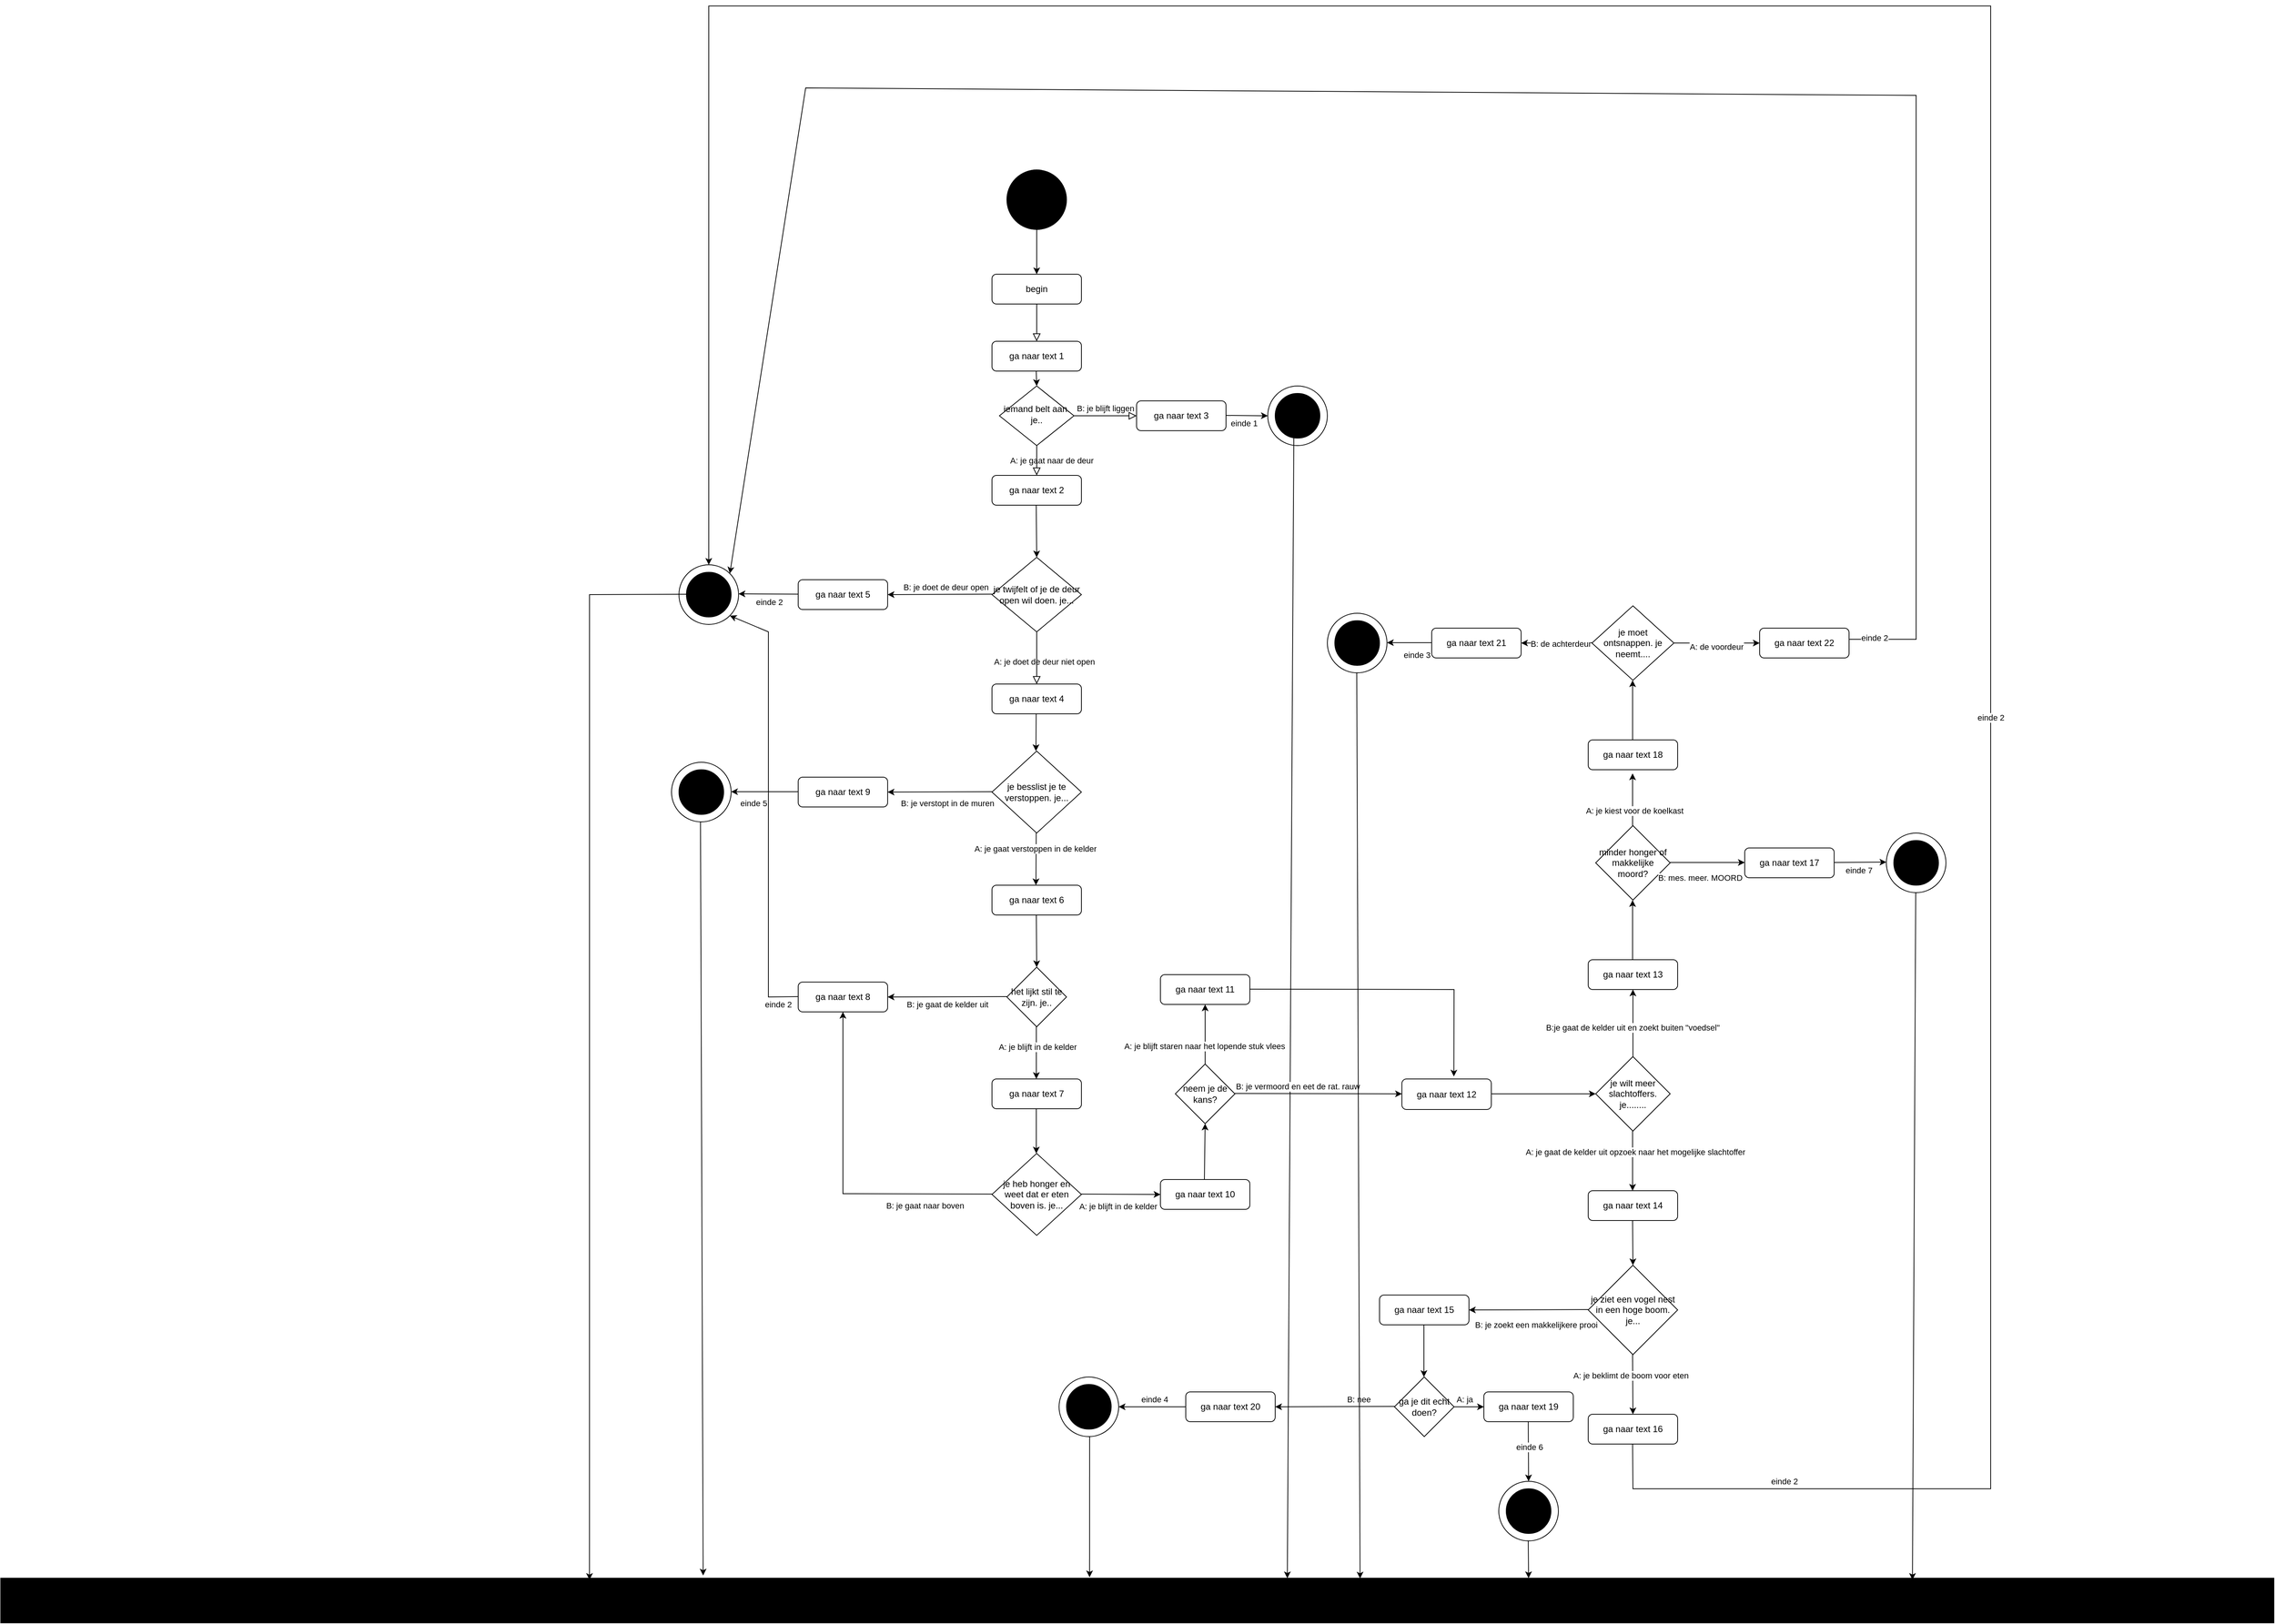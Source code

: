 <mxfile version="22.0.4" type="device">
  <diagram id="C5RBs43oDa-KdzZeNtuy" name="Page-1">
    <mxGraphModel dx="6681" dy="3433" grid="1" gridSize="10" guides="1" tooltips="1" connect="1" arrows="1" fold="1" page="1" pageScale="1" pageWidth="827" pageHeight="1169" math="0" shadow="0">
      <root>
        <mxCell id="WIyWlLk6GJQsqaUBKTNV-0" />
        <mxCell id="WIyWlLk6GJQsqaUBKTNV-1" parent="WIyWlLk6GJQsqaUBKTNV-0" />
        <mxCell id="WIyWlLk6GJQsqaUBKTNV-2" value="" style="rounded=0;html=1;jettySize=auto;orthogonalLoop=1;fontSize=11;endArrow=block;endFill=0;endSize=8;strokeWidth=1;shadow=0;labelBackgroundColor=none;edgeStyle=orthogonalEdgeStyle;" parent="WIyWlLk6GJQsqaUBKTNV-1" source="WIyWlLk6GJQsqaUBKTNV-3" edge="1">
          <mxGeometry relative="1" as="geometry">
            <mxPoint x="-640" y="130" as="targetPoint" />
          </mxGeometry>
        </mxCell>
        <mxCell id="WIyWlLk6GJQsqaUBKTNV-3" value="begin" style="rounded=1;whiteSpace=wrap;html=1;fontSize=12;glass=0;strokeWidth=1;shadow=0;" parent="WIyWlLk6GJQsqaUBKTNV-1" vertex="1">
          <mxGeometry x="-700" y="40" width="120" height="40" as="geometry" />
        </mxCell>
        <mxCell id="WIyWlLk6GJQsqaUBKTNV-4" value="A: je gaat naar de deur" style="rounded=0;html=1;jettySize=auto;orthogonalLoop=1;fontSize=11;endArrow=block;endFill=0;endSize=8;strokeWidth=1;shadow=0;labelBackgroundColor=none;edgeStyle=orthogonalEdgeStyle;" parent="WIyWlLk6GJQsqaUBKTNV-1" source="WIyWlLk6GJQsqaUBKTNV-6" edge="1">
          <mxGeometry y="20" relative="1" as="geometry">
            <mxPoint as="offset" />
            <mxPoint x="-640" y="310" as="targetPoint" />
          </mxGeometry>
        </mxCell>
        <mxCell id="WIyWlLk6GJQsqaUBKTNV-5" value="B: je blijft liggen" style="edgeStyle=orthogonalEdgeStyle;rounded=0;html=1;jettySize=auto;orthogonalLoop=1;fontSize=11;endArrow=block;endFill=0;endSize=8;strokeWidth=1;shadow=0;labelBackgroundColor=none;" parent="WIyWlLk6GJQsqaUBKTNV-1" source="WIyWlLk6GJQsqaUBKTNV-6" target="WIyWlLk6GJQsqaUBKTNV-7" edge="1">
          <mxGeometry y="10" relative="1" as="geometry">
            <mxPoint as="offset" />
          </mxGeometry>
        </mxCell>
        <mxCell id="WIyWlLk6GJQsqaUBKTNV-6" value="iemand belt aan. je.." style="rhombus;whiteSpace=wrap;html=1;shadow=0;fontFamily=Helvetica;fontSize=12;align=center;strokeWidth=1;spacing=6;spacingTop=-4;" parent="WIyWlLk6GJQsqaUBKTNV-1" vertex="1">
          <mxGeometry x="-690" y="190" width="100" height="80" as="geometry" />
        </mxCell>
        <mxCell id="WIyWlLk6GJQsqaUBKTNV-7" value="ga naar text 3" style="rounded=1;whiteSpace=wrap;html=1;fontSize=12;glass=0;strokeWidth=1;shadow=0;" parent="WIyWlLk6GJQsqaUBKTNV-1" vertex="1">
          <mxGeometry x="-506" y="210" width="120" height="40" as="geometry" />
        </mxCell>
        <mxCell id="WIyWlLk6GJQsqaUBKTNV-8" value="A: je doet de deur niet open" style="rounded=0;html=1;jettySize=auto;orthogonalLoop=1;fontSize=11;endArrow=block;endFill=0;endSize=8;strokeWidth=1;shadow=0;labelBackgroundColor=none;edgeStyle=orthogonalEdgeStyle;exitX=0.5;exitY=1;exitDx=0;exitDy=0;" parent="WIyWlLk6GJQsqaUBKTNV-1" source="Ew5ikxOMpyO41433nC4m-13" target="WIyWlLk6GJQsqaUBKTNV-11" edge="1">
          <mxGeometry x="0.143" y="10" relative="1" as="geometry">
            <mxPoint as="offset" />
            <mxPoint x="-640" y="530" as="sourcePoint" />
          </mxGeometry>
        </mxCell>
        <mxCell id="WIyWlLk6GJQsqaUBKTNV-11" value="ga naar text 4" style="rounded=1;whiteSpace=wrap;html=1;fontSize=12;glass=0;strokeWidth=1;shadow=0;" parent="WIyWlLk6GJQsqaUBKTNV-1" vertex="1">
          <mxGeometry x="-700" y="590" width="120" height="40" as="geometry" />
        </mxCell>
        <mxCell id="WIyWlLk6GJQsqaUBKTNV-12" value="ga naar text 2" style="rounded=1;whiteSpace=wrap;html=1;fontSize=12;glass=0;strokeWidth=1;shadow=0;" parent="WIyWlLk6GJQsqaUBKTNV-1" vertex="1">
          <mxGeometry x="-700" y="310" width="120" height="40" as="geometry" />
        </mxCell>
        <mxCell id="Ew5ikxOMpyO41433nC4m-1" value="" style="ellipse;whiteSpace=wrap;html=1;aspect=fixed;" parent="WIyWlLk6GJQsqaUBKTNV-1" vertex="1">
          <mxGeometry x="-330" y="190" width="80" height="80" as="geometry" />
        </mxCell>
        <mxCell id="Ew5ikxOMpyO41433nC4m-0" value="" style="ellipse;whiteSpace=wrap;html=1;aspect=fixed;fillColor=#000000;" parent="WIyWlLk6GJQsqaUBKTNV-1" vertex="1">
          <mxGeometry x="-320" y="200" width="60" height="60" as="geometry" />
        </mxCell>
        <mxCell id="Ew5ikxOMpyO41433nC4m-2" value="" style="ellipse;whiteSpace=wrap;html=1;aspect=fixed;fillColor=#000000;" parent="WIyWlLk6GJQsqaUBKTNV-1" vertex="1">
          <mxGeometry x="-680" y="-100" width="80" height="80" as="geometry" />
        </mxCell>
        <mxCell id="Ew5ikxOMpyO41433nC4m-3" value="" style="endArrow=classic;html=1;rounded=0;exitX=0.5;exitY=1;exitDx=0;exitDy=0;" parent="WIyWlLk6GJQsqaUBKTNV-1" source="Ew5ikxOMpyO41433nC4m-2" edge="1">
          <mxGeometry width="50" height="50" relative="1" as="geometry">
            <mxPoint x="-640.5" y="60" as="sourcePoint" />
            <mxPoint x="-640" y="40" as="targetPoint" />
          </mxGeometry>
        </mxCell>
        <mxCell id="Ew5ikxOMpyO41433nC4m-5" value="" style="endArrow=classic;html=1;rounded=0;entryX=0;entryY=0.5;entryDx=0;entryDy=0;" parent="WIyWlLk6GJQsqaUBKTNV-1" target="Ew5ikxOMpyO41433nC4m-1" edge="1">
          <mxGeometry width="50" height="50" relative="1" as="geometry">
            <mxPoint x="-386" y="229.5" as="sourcePoint" />
            <mxPoint x="-340" y="230" as="targetPoint" />
          </mxGeometry>
        </mxCell>
        <mxCell id="Ew5ikxOMpyO41433nC4m-6" value="einde 1" style="edgeLabel;html=1;align=center;verticalAlign=middle;resizable=0;points=[];" parent="Ew5ikxOMpyO41433nC4m-5" vertex="1" connectable="0">
          <mxGeometry x="-0.142" y="-2" relative="1" as="geometry">
            <mxPoint y="8" as="offset" />
          </mxGeometry>
        </mxCell>
        <mxCell id="Ew5ikxOMpyO41433nC4m-7" value="" style="rounded=0;whiteSpace=wrap;html=1;fillColor=#000000;" parent="WIyWlLk6GJQsqaUBKTNV-1" vertex="1">
          <mxGeometry x="-2030" y="1790" width="3050" height="60" as="geometry" />
        </mxCell>
        <mxCell id="Ew5ikxOMpyO41433nC4m-8" value="" style="endArrow=classic;html=1;rounded=0;entryX=0.566;entryY=0.002;entryDx=0;entryDy=0;entryPerimeter=0;" parent="WIyWlLk6GJQsqaUBKTNV-1" target="Ew5ikxOMpyO41433nC4m-7" edge="1">
          <mxGeometry width="50" height="50" relative="1" as="geometry">
            <mxPoint x="-295" y="260" as="sourcePoint" />
            <mxPoint x="-285" y="540" as="targetPoint" />
          </mxGeometry>
        </mxCell>
        <mxCell id="Ew5ikxOMpyO41433nC4m-9" value="ga naar text 1" style="rounded=1;whiteSpace=wrap;html=1;" parent="WIyWlLk6GJQsqaUBKTNV-1" vertex="1">
          <mxGeometry x="-700" y="130" width="120" height="40" as="geometry" />
        </mxCell>
        <mxCell id="Ew5ikxOMpyO41433nC4m-11" value="" style="endArrow=classic;html=1;rounded=0;" parent="WIyWlLk6GJQsqaUBKTNV-1" edge="1">
          <mxGeometry width="50" height="50" relative="1" as="geometry">
            <mxPoint x="-640.62" y="170" as="sourcePoint" />
            <mxPoint x="-640" y="190" as="targetPoint" />
          </mxGeometry>
        </mxCell>
        <mxCell id="Ew5ikxOMpyO41433nC4m-12" value="" style="endArrow=classic;html=1;rounded=0;" parent="WIyWlLk6GJQsqaUBKTNV-1" edge="1">
          <mxGeometry width="50" height="50" relative="1" as="geometry">
            <mxPoint x="-640.62" y="350" as="sourcePoint" />
            <mxPoint x="-640" y="420" as="targetPoint" />
          </mxGeometry>
        </mxCell>
        <mxCell id="Ew5ikxOMpyO41433nC4m-13" value="je twijfelt of je de deur open wil doen. je..." style="rhombus;whiteSpace=wrap;html=1;" parent="WIyWlLk6GJQsqaUBKTNV-1" vertex="1">
          <mxGeometry x="-700" y="420" width="120" height="100" as="geometry" />
        </mxCell>
        <mxCell id="Ew5ikxOMpyO41433nC4m-14" value="ga naar text 5" style="rounded=1;whiteSpace=wrap;html=1;" parent="WIyWlLk6GJQsqaUBKTNV-1" vertex="1">
          <mxGeometry x="-960" y="450" width="120" height="40" as="geometry" />
        </mxCell>
        <mxCell id="Ew5ikxOMpyO41433nC4m-15" value="" style="endArrow=classic;html=1;rounded=0;entryX=1;entryY=0.5;entryDx=0;entryDy=0;" parent="WIyWlLk6GJQsqaUBKTNV-1" target="Ew5ikxOMpyO41433nC4m-14" edge="1">
          <mxGeometry width="50" height="50" relative="1" as="geometry">
            <mxPoint x="-700" y="469.38" as="sourcePoint" />
            <mxPoint x="-780" y="469" as="targetPoint" />
          </mxGeometry>
        </mxCell>
        <mxCell id="Ew5ikxOMpyO41433nC4m-16" value="B: je doet de deur open" style="edgeLabel;html=1;align=center;verticalAlign=middle;resizable=0;points=[];" parent="Ew5ikxOMpyO41433nC4m-15" vertex="1" connectable="0">
          <mxGeometry x="-0.117" y="-2" relative="1" as="geometry">
            <mxPoint y="-8" as="offset" />
          </mxGeometry>
        </mxCell>
        <mxCell id="Ew5ikxOMpyO41433nC4m-17" value="" style="endArrow=classic;html=1;rounded=0;" parent="WIyWlLk6GJQsqaUBKTNV-1" edge="1">
          <mxGeometry width="50" height="50" relative="1" as="geometry">
            <mxPoint x="-960" y="469.37" as="sourcePoint" />
            <mxPoint x="-1040" y="469" as="targetPoint" />
          </mxGeometry>
        </mxCell>
        <mxCell id="Ew5ikxOMpyO41433nC4m-20" value="einde 2" style="edgeLabel;html=1;align=center;verticalAlign=middle;resizable=0;points=[];" parent="Ew5ikxOMpyO41433nC4m-17" vertex="1" connectable="0">
          <mxGeometry x="-0.025" y="-1" relative="1" as="geometry">
            <mxPoint y="12" as="offset" />
          </mxGeometry>
        </mxCell>
        <mxCell id="Ew5ikxOMpyO41433nC4m-18" value="" style="ellipse;whiteSpace=wrap;html=1;aspect=fixed;" parent="WIyWlLk6GJQsqaUBKTNV-1" vertex="1">
          <mxGeometry x="-1120" y="430" width="80" height="80" as="geometry" />
        </mxCell>
        <mxCell id="Ew5ikxOMpyO41433nC4m-19" value="" style="ellipse;whiteSpace=wrap;html=1;aspect=fixed;fillColor=#000000;" parent="WIyWlLk6GJQsqaUBKTNV-1" vertex="1">
          <mxGeometry x="-1110" y="440" width="60" height="60" as="geometry" />
        </mxCell>
        <mxCell id="Ew5ikxOMpyO41433nC4m-21" value="je besslist je te verstoppen. je..." style="rhombus;whiteSpace=wrap;html=1;" parent="WIyWlLk6GJQsqaUBKTNV-1" vertex="1">
          <mxGeometry x="-700" y="680" width="120" height="110" as="geometry" />
        </mxCell>
        <mxCell id="Ew5ikxOMpyO41433nC4m-22" value="" style="endArrow=classic;html=1;rounded=0;" parent="WIyWlLk6GJQsqaUBKTNV-1" edge="1">
          <mxGeometry width="50" height="50" relative="1" as="geometry">
            <mxPoint x="-640.71" y="630" as="sourcePoint" />
            <mxPoint x="-641" y="680" as="targetPoint" />
          </mxGeometry>
        </mxCell>
        <mxCell id="Ew5ikxOMpyO41433nC4m-23" value="ga naar text 6" style="rounded=1;whiteSpace=wrap;html=1;" parent="WIyWlLk6GJQsqaUBKTNV-1" vertex="1">
          <mxGeometry x="-700" y="860" width="120" height="40" as="geometry" />
        </mxCell>
        <mxCell id="Ew5ikxOMpyO41433nC4m-25" value="" style="endArrow=classic;html=1;rounded=0;" parent="WIyWlLk6GJQsqaUBKTNV-1" edge="1">
          <mxGeometry width="50" height="50" relative="1" as="geometry">
            <mxPoint x="-640.67" y="790" as="sourcePoint" />
            <mxPoint x="-641" y="860" as="targetPoint" />
          </mxGeometry>
        </mxCell>
        <mxCell id="Ew5ikxOMpyO41433nC4m-26" value="A: je gaat verstoppen in de kelder" style="edgeLabel;html=1;align=center;verticalAlign=middle;resizable=0;points=[];" parent="Ew5ikxOMpyO41433nC4m-25" vertex="1" connectable="0">
          <mxGeometry x="-0.371" y="-1" relative="1" as="geometry">
            <mxPoint y="-1" as="offset" />
          </mxGeometry>
        </mxCell>
        <mxCell id="Ew5ikxOMpyO41433nC4m-27" value="ga naar text 9" style="rounded=1;whiteSpace=wrap;html=1;" parent="WIyWlLk6GJQsqaUBKTNV-1" vertex="1">
          <mxGeometry x="-960" y="715" width="120" height="40" as="geometry" />
        </mxCell>
        <mxCell id="Ew5ikxOMpyO41433nC4m-28" value="" style="endArrow=classic;html=1;rounded=0;" parent="WIyWlLk6GJQsqaUBKTNV-1" edge="1">
          <mxGeometry width="50" height="50" relative="1" as="geometry">
            <mxPoint x="-700" y="734.52" as="sourcePoint" />
            <mxPoint x="-840" y="735" as="targetPoint" />
          </mxGeometry>
        </mxCell>
        <mxCell id="Ew5ikxOMpyO41433nC4m-29" value="B: je verstopt in de muren" style="edgeLabel;html=1;align=center;verticalAlign=middle;resizable=0;points=[];" parent="Ew5ikxOMpyO41433nC4m-28" vertex="1" connectable="0">
          <mxGeometry x="0.198" y="-1" relative="1" as="geometry">
            <mxPoint x="24" y="16" as="offset" />
          </mxGeometry>
        </mxCell>
        <mxCell id="Ew5ikxOMpyO41433nC4m-30" value="" style="endArrow=classic;html=1;rounded=0;" parent="WIyWlLk6GJQsqaUBKTNV-1" edge="1">
          <mxGeometry width="50" height="50" relative="1" as="geometry">
            <mxPoint x="-960" y="734.52" as="sourcePoint" />
            <mxPoint x="-1050" y="734.52" as="targetPoint" />
          </mxGeometry>
        </mxCell>
        <mxCell id="Ew5ikxOMpyO41433nC4m-33" value="einde 5" style="edgeLabel;html=1;align=center;verticalAlign=middle;resizable=0;points=[];" parent="Ew5ikxOMpyO41433nC4m-30" vertex="1" connectable="0">
          <mxGeometry x="-0.106" y="-1" relative="1" as="geometry">
            <mxPoint x="-20" y="16" as="offset" />
          </mxGeometry>
        </mxCell>
        <mxCell id="Ew5ikxOMpyO41433nC4m-31" value="" style="ellipse;whiteSpace=wrap;html=1;aspect=fixed;" parent="WIyWlLk6GJQsqaUBKTNV-1" vertex="1">
          <mxGeometry x="-1130" y="695" width="80" height="80" as="geometry" />
        </mxCell>
        <mxCell id="Ew5ikxOMpyO41433nC4m-32" value="" style="ellipse;whiteSpace=wrap;html=1;aspect=fixed;fillColor=#000000;" parent="WIyWlLk6GJQsqaUBKTNV-1" vertex="1">
          <mxGeometry x="-1120" y="705" width="60" height="60" as="geometry" />
        </mxCell>
        <mxCell id="Ew5ikxOMpyO41433nC4m-34" value="het lijkt stil te zijn. je.." style="rhombus;whiteSpace=wrap;html=1;" parent="WIyWlLk6GJQsqaUBKTNV-1" vertex="1">
          <mxGeometry x="-680" y="970" width="80" height="80" as="geometry" />
        </mxCell>
        <mxCell id="Ew5ikxOMpyO41433nC4m-35" value="" style="endArrow=classic;html=1;rounded=0;entryX=0.5;entryY=0;entryDx=0;entryDy=0;" parent="WIyWlLk6GJQsqaUBKTNV-1" target="Ew5ikxOMpyO41433nC4m-34" edge="1">
          <mxGeometry width="50" height="50" relative="1" as="geometry">
            <mxPoint x="-640.48" y="900" as="sourcePoint" />
            <mxPoint x="-640" y="960" as="targetPoint" />
          </mxGeometry>
        </mxCell>
        <mxCell id="Ew5ikxOMpyO41433nC4m-36" value="" style="endArrow=classic;html=1;rounded=0;" parent="WIyWlLk6GJQsqaUBKTNV-1" edge="1">
          <mxGeometry width="50" height="50" relative="1" as="geometry">
            <mxPoint x="-640.48" y="1050" as="sourcePoint" />
            <mxPoint x="-640.48" y="1120" as="targetPoint" />
          </mxGeometry>
        </mxCell>
        <mxCell id="tJKjGAwSP9EUumGtRKaP-1" value="A: je blijft in de kelder" style="edgeLabel;html=1;align=center;verticalAlign=middle;resizable=0;points=[];" parent="Ew5ikxOMpyO41433nC4m-36" vertex="1" connectable="0">
          <mxGeometry x="-0.249" y="1" relative="1" as="geometry">
            <mxPoint as="offset" />
          </mxGeometry>
        </mxCell>
        <mxCell id="Ew5ikxOMpyO41433nC4m-37" value="ga naar text 7" style="rounded=1;whiteSpace=wrap;html=1;" parent="WIyWlLk6GJQsqaUBKTNV-1" vertex="1">
          <mxGeometry x="-700" y="1120" width="120" height="40" as="geometry" />
        </mxCell>
        <mxCell id="Ew5ikxOMpyO41433nC4m-38" value="" style="endArrow=classic;html=1;rounded=0;entryX=1;entryY=0.5;entryDx=0;entryDy=0;" parent="WIyWlLk6GJQsqaUBKTNV-1" target="Ew5ikxOMpyO41433nC4m-39" edge="1">
          <mxGeometry width="50" height="50" relative="1" as="geometry">
            <mxPoint x="-680" y="1009.52" as="sourcePoint" />
            <mxPoint x="-770" y="1009.52" as="targetPoint" />
          </mxGeometry>
        </mxCell>
        <mxCell id="Ew5ikxOMpyO41433nC4m-40" value="B: je gaat de kelder uit" style="edgeLabel;html=1;align=center;verticalAlign=middle;resizable=0;points=[];" parent="Ew5ikxOMpyO41433nC4m-38" vertex="1" connectable="0">
          <mxGeometry x="0.277" y="2" relative="1" as="geometry">
            <mxPoint x="22" y="8" as="offset" />
          </mxGeometry>
        </mxCell>
        <mxCell id="Ew5ikxOMpyO41433nC4m-39" value="ga naar text 8" style="rounded=1;whiteSpace=wrap;html=1;" parent="WIyWlLk6GJQsqaUBKTNV-1" vertex="1">
          <mxGeometry x="-960" y="990" width="120" height="40" as="geometry" />
        </mxCell>
        <mxCell id="Ew5ikxOMpyO41433nC4m-41" value="" style="endArrow=classic;html=1;rounded=0;entryX=1;entryY=1;entryDx=0;entryDy=0;" parent="WIyWlLk6GJQsqaUBKTNV-1" target="Ew5ikxOMpyO41433nC4m-18" edge="1">
          <mxGeometry width="50" height="50" relative="1" as="geometry">
            <mxPoint x="-960" y="1009.52" as="sourcePoint" />
            <mxPoint x="-1040" y="1009.52" as="targetPoint" />
            <Array as="points">
              <mxPoint x="-1000" y="1010" />
              <mxPoint x="-1000" y="520" />
            </Array>
          </mxGeometry>
        </mxCell>
        <mxCell id="Ew5ikxOMpyO41433nC4m-42" value="einde 2" style="edgeLabel;html=1;align=center;verticalAlign=middle;resizable=0;points=[];" parent="Ew5ikxOMpyO41433nC4m-41" vertex="1" connectable="0">
          <mxGeometry x="-0.905" y="2" relative="1" as="geometry">
            <mxPoint x="1" y="8" as="offset" />
          </mxGeometry>
        </mxCell>
        <mxCell id="Ew5ikxOMpyO41433nC4m-44" value="" style="endArrow=classic;html=1;rounded=0;entryX=0.259;entryY=0.038;entryDx=0;entryDy=0;entryPerimeter=0;" parent="WIyWlLk6GJQsqaUBKTNV-1" target="Ew5ikxOMpyO41433nC4m-7" edge="1">
          <mxGeometry width="50" height="50" relative="1" as="geometry">
            <mxPoint x="-1110" y="469.47" as="sourcePoint" />
            <mxPoint x="-1240" y="510" as="targetPoint" />
            <Array as="points">
              <mxPoint x="-1240" y="470" />
            </Array>
          </mxGeometry>
        </mxCell>
        <mxCell id="Ew5ikxOMpyO41433nC4m-45" value="" style="endArrow=classic;html=1;rounded=0;entryX=0.309;entryY=-0.061;entryDx=0;entryDy=0;entryPerimeter=0;" parent="WIyWlLk6GJQsqaUBKTNV-1" target="Ew5ikxOMpyO41433nC4m-7" edge="1">
          <mxGeometry width="50" height="50" relative="1" as="geometry">
            <mxPoint x="-1091.11" y="775" as="sourcePoint" />
            <mxPoint x="-1091.11" y="875" as="targetPoint" />
          </mxGeometry>
        </mxCell>
        <mxCell id="Ew5ikxOMpyO41433nC4m-46" value="" style="endArrow=classic;html=1;rounded=0;" parent="WIyWlLk6GJQsqaUBKTNV-1" edge="1">
          <mxGeometry width="50" height="50" relative="1" as="geometry">
            <mxPoint x="-640.53" y="1160" as="sourcePoint" />
            <mxPoint x="-640.53" y="1220" as="targetPoint" />
          </mxGeometry>
        </mxCell>
        <mxCell id="Ew5ikxOMpyO41433nC4m-47" value="je heb honger en weet dat er eten boven is. je..." style="rhombus;whiteSpace=wrap;html=1;" parent="WIyWlLk6GJQsqaUBKTNV-1" vertex="1">
          <mxGeometry x="-700" y="1220" width="120" height="110" as="geometry" />
        </mxCell>
        <mxCell id="Ew5ikxOMpyO41433nC4m-48" value="" style="endArrow=classic;html=1;rounded=0;entryX=0.5;entryY=1;entryDx=0;entryDy=0;" parent="WIyWlLk6GJQsqaUBKTNV-1" target="Ew5ikxOMpyO41433nC4m-39" edge="1">
          <mxGeometry width="50" height="50" relative="1" as="geometry">
            <mxPoint x="-700" y="1274.47" as="sourcePoint" />
            <mxPoint x="-900" y="1220" as="targetPoint" />
            <Array as="points">
              <mxPoint x="-900" y="1274" />
            </Array>
          </mxGeometry>
        </mxCell>
        <mxCell id="Ew5ikxOMpyO41433nC4m-49" value="B: je gaat naar boven" style="edgeLabel;html=1;align=center;verticalAlign=middle;resizable=0;points=[];" parent="Ew5ikxOMpyO41433nC4m-48" vertex="1" connectable="0">
          <mxGeometry x="0.21" y="2" relative="1" as="geometry">
            <mxPoint x="112" y="84" as="offset" />
          </mxGeometry>
        </mxCell>
        <mxCell id="Ew5ikxOMpyO41433nC4m-50" value="" style="endArrow=classic;html=1;rounded=0;entryX=0;entryY=0.5;entryDx=0;entryDy=0;" parent="WIyWlLk6GJQsqaUBKTNV-1" target="Ew5ikxOMpyO41433nC4m-51" edge="1">
          <mxGeometry width="50" height="50" relative="1" as="geometry">
            <mxPoint x="-580" y="1274.47" as="sourcePoint" />
            <mxPoint x="-480" y="1274.47" as="targetPoint" />
          </mxGeometry>
        </mxCell>
        <mxCell id="Ew5ikxOMpyO41433nC4m-52" value="A: je blijft in de kelder" style="edgeLabel;html=1;align=center;verticalAlign=middle;resizable=0;points=[];" parent="Ew5ikxOMpyO41433nC4m-50" vertex="1" connectable="0">
          <mxGeometry x="-0.392" relative="1" as="geometry">
            <mxPoint x="17" y="16" as="offset" />
          </mxGeometry>
        </mxCell>
        <mxCell id="Ew5ikxOMpyO41433nC4m-51" value="ga naar text 10" style="rounded=1;whiteSpace=wrap;html=1;" parent="WIyWlLk6GJQsqaUBKTNV-1" vertex="1">
          <mxGeometry x="-474" y="1255" width="120" height="40" as="geometry" />
        </mxCell>
        <mxCell id="Ew5ikxOMpyO41433nC4m-53" value="" style="endArrow=classic;html=1;rounded=0;entryX=0.5;entryY=1;entryDx=0;entryDy=0;" parent="WIyWlLk6GJQsqaUBKTNV-1" target="Ew5ikxOMpyO41433nC4m-54" edge="1">
          <mxGeometry width="50" height="50" relative="1" as="geometry">
            <mxPoint x="-415" y="1255" as="sourcePoint" />
            <mxPoint x="-415" y="1185" as="targetPoint" />
          </mxGeometry>
        </mxCell>
        <mxCell id="Ew5ikxOMpyO41433nC4m-54" value="neem je de kans?" style="rhombus;whiteSpace=wrap;html=1;" parent="WIyWlLk6GJQsqaUBKTNV-1" vertex="1">
          <mxGeometry x="-454" y="1100" width="80" height="80" as="geometry" />
        </mxCell>
        <mxCell id="Ew5ikxOMpyO41433nC4m-55" value="" style="endArrow=classic;html=1;rounded=0;" parent="WIyWlLk6GJQsqaUBKTNV-1" edge="1">
          <mxGeometry width="50" height="50" relative="1" as="geometry">
            <mxPoint x="-374" y="1139.47" as="sourcePoint" />
            <mxPoint x="-150" y="1140" as="targetPoint" />
          </mxGeometry>
        </mxCell>
        <mxCell id="Ew5ikxOMpyO41433nC4m-56" value="B: je vermoord en eet de rat. rauw" style="edgeLabel;html=1;align=center;verticalAlign=middle;resizable=0;points=[];" parent="Ew5ikxOMpyO41433nC4m-55" vertex="1" connectable="0">
          <mxGeometry x="-0.234" y="-3" relative="1" as="geometry">
            <mxPoint x="-2" y="-13" as="offset" />
          </mxGeometry>
        </mxCell>
        <mxCell id="Ew5ikxOMpyO41433nC4m-57" value="ga naar text 12" style="rounded=1;whiteSpace=wrap;html=1;" parent="WIyWlLk6GJQsqaUBKTNV-1" vertex="1">
          <mxGeometry x="-150" y="1120" width="120" height="41" as="geometry" />
        </mxCell>
        <mxCell id="Ew5ikxOMpyO41433nC4m-58" value="" style="endArrow=classic;html=1;rounded=0;" parent="WIyWlLk6GJQsqaUBKTNV-1" edge="1">
          <mxGeometry width="50" height="50" relative="1" as="geometry">
            <mxPoint x="-414" y="1100" as="sourcePoint" />
            <mxPoint x="-414" y="1020" as="targetPoint" />
          </mxGeometry>
        </mxCell>
        <mxCell id="Ew5ikxOMpyO41433nC4m-59" value="A: je blijft staren naar het lopende stuk vlees" style="edgeLabel;html=1;align=center;verticalAlign=middle;resizable=0;points=[];" parent="Ew5ikxOMpyO41433nC4m-58" vertex="1" connectable="0">
          <mxGeometry x="-0.401" y="1" relative="1" as="geometry">
            <mxPoint as="offset" />
          </mxGeometry>
        </mxCell>
        <mxCell id="Ew5ikxOMpyO41433nC4m-60" value="ga naar text 11" style="rounded=1;whiteSpace=wrap;html=1;" parent="WIyWlLk6GJQsqaUBKTNV-1" vertex="1">
          <mxGeometry x="-474" y="980" width="120" height="40" as="geometry" />
        </mxCell>
        <mxCell id="Ew5ikxOMpyO41433nC4m-61" value="" style="endArrow=classic;html=1;rounded=0;entryX=0.581;entryY=-0.081;entryDx=0;entryDy=0;entryPerimeter=0;" parent="WIyWlLk6GJQsqaUBKTNV-1" target="Ew5ikxOMpyO41433nC4m-57" edge="1">
          <mxGeometry width="50" height="50" relative="1" as="geometry">
            <mxPoint x="-354" y="999.47" as="sourcePoint" />
            <mxPoint x="-80" y="1040" as="targetPoint" />
            <Array as="points">
              <mxPoint x="-80" y="1000" />
            </Array>
          </mxGeometry>
        </mxCell>
        <mxCell id="a2X8USuFWWapNSVEfogW-0" value="je wilt meer slachtoffers. je........" style="rhombus;whiteSpace=wrap;html=1;" vertex="1" parent="WIyWlLk6GJQsqaUBKTNV-1">
          <mxGeometry x="110" y="1090" width="100" height="100" as="geometry" />
        </mxCell>
        <mxCell id="a2X8USuFWWapNSVEfogW-1" value="" style="endArrow=classic;html=1;rounded=0;entryX=0;entryY=0.5;entryDx=0;entryDy=0;" edge="1" parent="WIyWlLk6GJQsqaUBKTNV-1" target="a2X8USuFWWapNSVEfogW-0">
          <mxGeometry width="50" height="50" relative="1" as="geometry">
            <mxPoint x="-30" y="1140.02" as="sourcePoint" />
            <mxPoint x="60" y="1140.02" as="targetPoint" />
          </mxGeometry>
        </mxCell>
        <mxCell id="a2X8USuFWWapNSVEfogW-2" value="" style="endArrow=classic;html=1;rounded=0;" edge="1" parent="WIyWlLk6GJQsqaUBKTNV-1">
          <mxGeometry width="50" height="50" relative="1" as="geometry">
            <mxPoint x="159.52" y="1190" as="sourcePoint" />
            <mxPoint x="159.52" y="1270" as="targetPoint" />
          </mxGeometry>
        </mxCell>
        <mxCell id="a2X8USuFWWapNSVEfogW-3" value="A: je gaat de kelder uit opzoek naar het mogelijke slachtoffer" style="edgeLabel;html=1;align=center;verticalAlign=middle;resizable=0;points=[];" vertex="1" connectable="0" parent="a2X8USuFWWapNSVEfogW-2">
          <mxGeometry x="-0.302" y="3" relative="1" as="geometry">
            <mxPoint as="offset" />
          </mxGeometry>
        </mxCell>
        <mxCell id="a2X8USuFWWapNSVEfogW-4" value="" style="endArrow=classic;html=1;rounded=0;" edge="1" parent="WIyWlLk6GJQsqaUBKTNV-1">
          <mxGeometry width="50" height="50" relative="1" as="geometry">
            <mxPoint x="160" y="1090" as="sourcePoint" />
            <mxPoint x="160" y="1000" as="targetPoint" />
          </mxGeometry>
        </mxCell>
        <mxCell id="a2X8USuFWWapNSVEfogW-5" value="B:je gaat de kelder uit en zoekt buiten &quot;voedsel&quot;&amp;nbsp;" style="edgeLabel;html=1;align=center;verticalAlign=middle;resizable=0;points=[];" vertex="1" connectable="0" parent="a2X8USuFWWapNSVEfogW-4">
          <mxGeometry x="0.429" y="-1" relative="1" as="geometry">
            <mxPoint y="25" as="offset" />
          </mxGeometry>
        </mxCell>
        <mxCell id="a2X8USuFWWapNSVEfogW-6" value="ga naar text 13" style="rounded=1;whiteSpace=wrap;html=1;" vertex="1" parent="WIyWlLk6GJQsqaUBKTNV-1">
          <mxGeometry x="100" y="960" width="120" height="40" as="geometry" />
        </mxCell>
        <mxCell id="a2X8USuFWWapNSVEfogW-7" value="ga naar text 14" style="rounded=1;whiteSpace=wrap;html=1;" vertex="1" parent="WIyWlLk6GJQsqaUBKTNV-1">
          <mxGeometry x="100" y="1270" width="120" height="40" as="geometry" />
        </mxCell>
        <mxCell id="a2X8USuFWWapNSVEfogW-8" value="" style="endArrow=classic;html=1;rounded=0;" edge="1" parent="WIyWlLk6GJQsqaUBKTNV-1">
          <mxGeometry width="50" height="50" relative="1" as="geometry">
            <mxPoint x="159.52" y="960" as="sourcePoint" />
            <mxPoint x="159.52" y="880" as="targetPoint" />
          </mxGeometry>
        </mxCell>
        <mxCell id="a2X8USuFWWapNSVEfogW-9" value="minder honger of makkelijke moord?" style="rhombus;whiteSpace=wrap;html=1;" vertex="1" parent="WIyWlLk6GJQsqaUBKTNV-1">
          <mxGeometry x="110" y="780" width="100" height="100" as="geometry" />
        </mxCell>
        <mxCell id="a2X8USuFWWapNSVEfogW-10" value="" style="endArrow=classic;html=1;rounded=0;" edge="1" parent="WIyWlLk6GJQsqaUBKTNV-1">
          <mxGeometry width="50" height="50" relative="1" as="geometry">
            <mxPoint x="159.52" y="780" as="sourcePoint" />
            <mxPoint x="159.52" y="710" as="targetPoint" />
          </mxGeometry>
        </mxCell>
        <mxCell id="a2X8USuFWWapNSVEfogW-11" value="A: je kiest voor de koelkast" style="edgeLabel;html=1;align=center;verticalAlign=middle;resizable=0;points=[];" vertex="1" connectable="0" parent="a2X8USuFWWapNSVEfogW-10">
          <mxGeometry x="-0.429" y="-2" relative="1" as="geometry">
            <mxPoint as="offset" />
          </mxGeometry>
        </mxCell>
        <mxCell id="a2X8USuFWWapNSVEfogW-12" value="" style="endArrow=classic;html=1;rounded=0;" edge="1" parent="WIyWlLk6GJQsqaUBKTNV-1">
          <mxGeometry width="50" height="50" relative="1" as="geometry">
            <mxPoint x="210" y="829.52" as="sourcePoint" />
            <mxPoint x="310" y="829.52" as="targetPoint" />
          </mxGeometry>
        </mxCell>
        <mxCell id="a2X8USuFWWapNSVEfogW-15" value="B: mes. meer. MOORD" style="edgeLabel;html=1;align=center;verticalAlign=middle;resizable=0;points=[];" vertex="1" connectable="0" parent="a2X8USuFWWapNSVEfogW-12">
          <mxGeometry x="0.144" y="-2" relative="1" as="geometry">
            <mxPoint x="-17" y="18" as="offset" />
          </mxGeometry>
        </mxCell>
        <mxCell id="a2X8USuFWWapNSVEfogW-13" value="ga naar text 17" style="rounded=1;whiteSpace=wrap;html=1;" vertex="1" parent="WIyWlLk6GJQsqaUBKTNV-1">
          <mxGeometry x="310" y="810" width="120" height="40" as="geometry" />
        </mxCell>
        <mxCell id="a2X8USuFWWapNSVEfogW-14" value="ga naar text 18" style="rounded=1;whiteSpace=wrap;html=1;" vertex="1" parent="WIyWlLk6GJQsqaUBKTNV-1">
          <mxGeometry x="100" y="665" width="120" height="40" as="geometry" />
        </mxCell>
        <mxCell id="a2X8USuFWWapNSVEfogW-16" value="je ziet een vogel nest in een hoge boom. je..." style="rhombus;whiteSpace=wrap;html=1;" vertex="1" parent="WIyWlLk6GJQsqaUBKTNV-1">
          <mxGeometry x="100" y="1370" width="120" height="120" as="geometry" />
        </mxCell>
        <mxCell id="a2X8USuFWWapNSVEfogW-17" value="" style="endArrow=classic;html=1;rounded=0;" edge="1" parent="WIyWlLk6GJQsqaUBKTNV-1">
          <mxGeometry width="50" height="50" relative="1" as="geometry">
            <mxPoint x="159.52" y="1310" as="sourcePoint" />
            <mxPoint x="160" y="1370" as="targetPoint" />
          </mxGeometry>
        </mxCell>
        <mxCell id="a2X8USuFWWapNSVEfogW-18" value="" style="endArrow=classic;html=1;rounded=0;" edge="1" parent="WIyWlLk6GJQsqaUBKTNV-1">
          <mxGeometry width="50" height="50" relative="1" as="geometry">
            <mxPoint x="159.52" y="1490" as="sourcePoint" />
            <mxPoint x="160" y="1570" as="targetPoint" />
          </mxGeometry>
        </mxCell>
        <mxCell id="a2X8USuFWWapNSVEfogW-20" value="A: je beklimt de boom voor eten" style="edgeLabel;html=1;align=center;verticalAlign=middle;resizable=0;points=[];" vertex="1" connectable="0" parent="a2X8USuFWWapNSVEfogW-18">
          <mxGeometry x="-0.303" y="-3" relative="1" as="geometry">
            <mxPoint as="offset" />
          </mxGeometry>
        </mxCell>
        <mxCell id="a2X8USuFWWapNSVEfogW-19" value="" style="endArrow=classic;html=1;rounded=0;" edge="1" parent="WIyWlLk6GJQsqaUBKTNV-1">
          <mxGeometry width="50" height="50" relative="1" as="geometry">
            <mxPoint x="100" y="1429.52" as="sourcePoint" />
            <mxPoint x="-60" y="1430" as="targetPoint" />
          </mxGeometry>
        </mxCell>
        <mxCell id="a2X8USuFWWapNSVEfogW-21" value="B: je zoekt een makkelijkere prooi" style="edgeLabel;html=1;align=center;verticalAlign=middle;resizable=0;points=[];" vertex="1" connectable="0" parent="a2X8USuFWWapNSVEfogW-19">
          <mxGeometry x="-0.313" y="-1" relative="1" as="geometry">
            <mxPoint x="-15" y="21" as="offset" />
          </mxGeometry>
        </mxCell>
        <mxCell id="a2X8USuFWWapNSVEfogW-22" value="ga naar text 15" style="rounded=1;whiteSpace=wrap;html=1;" vertex="1" parent="WIyWlLk6GJQsqaUBKTNV-1">
          <mxGeometry x="-180" y="1410" width="120" height="40" as="geometry" />
        </mxCell>
        <mxCell id="a2X8USuFWWapNSVEfogW-23" value="ga naar text 16" style="rounded=1;whiteSpace=wrap;html=1;" vertex="1" parent="WIyWlLk6GJQsqaUBKTNV-1">
          <mxGeometry x="100" y="1570" width="120" height="40" as="geometry" />
        </mxCell>
        <mxCell id="a2X8USuFWWapNSVEfogW-27" value="" style="endArrow=classic;html=1;rounded=0;entryX=0.5;entryY=0;entryDx=0;entryDy=0;" edge="1" parent="WIyWlLk6GJQsqaUBKTNV-1" target="Ew5ikxOMpyO41433nC4m-18">
          <mxGeometry width="50" height="50" relative="1" as="geometry">
            <mxPoint x="159.55" y="1610" as="sourcePoint" />
            <mxPoint x="-1130" y="-340" as="targetPoint" />
            <Array as="points">
              <mxPoint x="160" y="1670" />
              <mxPoint x="640" y="1670" />
              <mxPoint x="640" y="-320" />
              <mxPoint x="-1080" y="-320" />
            </Array>
          </mxGeometry>
        </mxCell>
        <mxCell id="a2X8USuFWWapNSVEfogW-28" value="einde 2" style="edgeLabel;html=1;align=center;verticalAlign=middle;resizable=0;points=[];" vertex="1" connectable="0" parent="a2X8USuFWWapNSVEfogW-27">
          <mxGeometry x="-0.37" relative="1" as="geometry">
            <mxPoint as="offset" />
          </mxGeometry>
        </mxCell>
        <mxCell id="a2X8USuFWWapNSVEfogW-49" value="einde 2" style="edgeLabel;html=1;align=center;verticalAlign=middle;resizable=0;points=[];" vertex="1" connectable="0" parent="a2X8USuFWWapNSVEfogW-27">
          <mxGeometry x="-0.895" relative="1" as="geometry">
            <mxPoint y="-10" as="offset" />
          </mxGeometry>
        </mxCell>
        <mxCell id="a2X8USuFWWapNSVEfogW-30" value="" style="endArrow=classic;html=1;rounded=0;" edge="1" parent="WIyWlLk6GJQsqaUBKTNV-1">
          <mxGeometry width="50" height="50" relative="1" as="geometry">
            <mxPoint x="-120.45" y="1450" as="sourcePoint" />
            <mxPoint x="-120.45" y="1520" as="targetPoint" />
          </mxGeometry>
        </mxCell>
        <mxCell id="a2X8USuFWWapNSVEfogW-31" value="ga je dit echt doen?" style="rhombus;whiteSpace=wrap;html=1;" vertex="1" parent="WIyWlLk6GJQsqaUBKTNV-1">
          <mxGeometry x="-160" y="1520" width="80" height="80" as="geometry" />
        </mxCell>
        <mxCell id="a2X8USuFWWapNSVEfogW-32" value="" style="endArrow=classic;html=1;rounded=0;entryX=1;entryY=0.5;entryDx=0;entryDy=0;" edge="1" parent="WIyWlLk6GJQsqaUBKTNV-1" target="a2X8USuFWWapNSVEfogW-37">
          <mxGeometry width="50" height="50" relative="1" as="geometry">
            <mxPoint x="-160" y="1559.55" as="sourcePoint" />
            <mxPoint x="-200" y="1560" as="targetPoint" />
          </mxGeometry>
        </mxCell>
        <mxCell id="a2X8USuFWWapNSVEfogW-33" value="B: nee" style="edgeLabel;html=1;align=center;verticalAlign=middle;resizable=0;points=[];" vertex="1" connectable="0" parent="a2X8USuFWWapNSVEfogW-32">
          <mxGeometry x="-0.392" y="-1" relative="1" as="geometry">
            <mxPoint y="-9" as="offset" />
          </mxGeometry>
        </mxCell>
        <mxCell id="a2X8USuFWWapNSVEfogW-34" value="" style="endArrow=classic;html=1;rounded=0;" edge="1" parent="WIyWlLk6GJQsqaUBKTNV-1">
          <mxGeometry width="50" height="50" relative="1" as="geometry">
            <mxPoint x="-80" y="1560" as="sourcePoint" />
            <mxPoint x="-40" y="1560" as="targetPoint" />
          </mxGeometry>
        </mxCell>
        <mxCell id="a2X8USuFWWapNSVEfogW-35" value="A: ja" style="edgeLabel;html=1;align=center;verticalAlign=middle;resizable=0;points=[];" vertex="1" connectable="0" parent="a2X8USuFWWapNSVEfogW-34">
          <mxGeometry x="-0.291" y="2" relative="1" as="geometry">
            <mxPoint y="-8" as="offset" />
          </mxGeometry>
        </mxCell>
        <mxCell id="a2X8USuFWWapNSVEfogW-36" value="ga naar text 19" style="rounded=1;whiteSpace=wrap;html=1;" vertex="1" parent="WIyWlLk6GJQsqaUBKTNV-1">
          <mxGeometry x="-40" y="1540" width="120" height="40" as="geometry" />
        </mxCell>
        <mxCell id="a2X8USuFWWapNSVEfogW-37" value="ga naar text 20" style="rounded=1;whiteSpace=wrap;html=1;" vertex="1" parent="WIyWlLk6GJQsqaUBKTNV-1">
          <mxGeometry x="-440" y="1540" width="120" height="40" as="geometry" />
        </mxCell>
        <mxCell id="a2X8USuFWWapNSVEfogW-38" value="" style="endArrow=classic;html=1;rounded=0;" edge="1" parent="WIyWlLk6GJQsqaUBKTNV-1">
          <mxGeometry width="50" height="50" relative="1" as="geometry">
            <mxPoint x="-440" y="1560" as="sourcePoint" />
            <mxPoint x="-530" y="1560" as="targetPoint" />
          </mxGeometry>
        </mxCell>
        <mxCell id="a2X8USuFWWapNSVEfogW-45" value="einde 4" style="edgeLabel;html=1;align=center;verticalAlign=middle;resizable=0;points=[];" vertex="1" connectable="0" parent="a2X8USuFWWapNSVEfogW-38">
          <mxGeometry x="-0.051" y="-1" relative="1" as="geometry">
            <mxPoint y="-9" as="offset" />
          </mxGeometry>
        </mxCell>
        <mxCell id="a2X8USuFWWapNSVEfogW-39" value="" style="ellipse;whiteSpace=wrap;html=1;aspect=fixed;" vertex="1" parent="WIyWlLk6GJQsqaUBKTNV-1">
          <mxGeometry x="-20" y="1660" width="80" height="80" as="geometry" />
        </mxCell>
        <mxCell id="a2X8USuFWWapNSVEfogW-40" value="" style="ellipse;whiteSpace=wrap;html=1;aspect=fixed;fillColor=#000000;" vertex="1" parent="WIyWlLk6GJQsqaUBKTNV-1">
          <mxGeometry x="-10" y="1670" width="60" height="60" as="geometry" />
        </mxCell>
        <mxCell id="a2X8USuFWWapNSVEfogW-41" value="" style="ellipse;whiteSpace=wrap;html=1;aspect=fixed;" vertex="1" parent="WIyWlLk6GJQsqaUBKTNV-1">
          <mxGeometry x="-610" y="1520" width="80" height="80" as="geometry" />
        </mxCell>
        <mxCell id="a2X8USuFWWapNSVEfogW-42" value="" style="ellipse;whiteSpace=wrap;html=1;aspect=fixed;fillColor=#000000;" vertex="1" parent="WIyWlLk6GJQsqaUBKTNV-1">
          <mxGeometry x="-600" y="1530" width="60" height="60" as="geometry" />
        </mxCell>
        <mxCell id="a2X8USuFWWapNSVEfogW-43" value="" style="endArrow=classic;html=1;rounded=0;entryX=0.5;entryY=0;entryDx=0;entryDy=0;" edge="1" parent="WIyWlLk6GJQsqaUBKTNV-1" target="a2X8USuFWWapNSVEfogW-39">
          <mxGeometry width="50" height="50" relative="1" as="geometry">
            <mxPoint x="19.55" y="1580" as="sourcePoint" />
            <mxPoint x="19.55" y="1650" as="targetPoint" />
          </mxGeometry>
        </mxCell>
        <mxCell id="a2X8USuFWWapNSVEfogW-44" value="einde 6" style="edgeLabel;html=1;align=center;verticalAlign=middle;resizable=0;points=[];" vertex="1" connectable="0" parent="a2X8USuFWWapNSVEfogW-43">
          <mxGeometry x="-0.15" y="1" relative="1" as="geometry">
            <mxPoint as="offset" />
          </mxGeometry>
        </mxCell>
        <mxCell id="a2X8USuFWWapNSVEfogW-46" value="" style="endArrow=classic;html=1;rounded=0;entryX=0.479;entryY=-0.021;entryDx=0;entryDy=0;entryPerimeter=0;" edge="1" parent="WIyWlLk6GJQsqaUBKTNV-1" target="Ew5ikxOMpyO41433nC4m-7">
          <mxGeometry width="50" height="50" relative="1" as="geometry">
            <mxPoint x="-569" y="1600" as="sourcePoint" />
            <mxPoint x="-570.45" y="1740" as="targetPoint" />
          </mxGeometry>
        </mxCell>
        <mxCell id="a2X8USuFWWapNSVEfogW-47" value="" style="endArrow=classic;html=1;rounded=0;" edge="1" parent="WIyWlLk6GJQsqaUBKTNV-1">
          <mxGeometry width="50" height="50" relative="1" as="geometry">
            <mxPoint x="19.55" y="1740" as="sourcePoint" />
            <mxPoint x="20" y="1790" as="targetPoint" />
          </mxGeometry>
        </mxCell>
        <mxCell id="a2X8USuFWWapNSVEfogW-48" value="" style="endArrow=classic;html=1;rounded=0;" edge="1" parent="WIyWlLk6GJQsqaUBKTNV-1">
          <mxGeometry width="50" height="50" relative="1" as="geometry">
            <mxPoint x="159.55" y="665" as="sourcePoint" />
            <mxPoint x="159.55" y="585" as="targetPoint" />
          </mxGeometry>
        </mxCell>
        <mxCell id="a2X8USuFWWapNSVEfogW-50" value="je moet ontsnappen. je neemt...." style="rhombus;whiteSpace=wrap;html=1;" vertex="1" parent="WIyWlLk6GJQsqaUBKTNV-1">
          <mxGeometry x="105" y="485" width="110" height="100" as="geometry" />
        </mxCell>
        <mxCell id="a2X8USuFWWapNSVEfogW-51" value="" style="endArrow=classic;html=1;rounded=0;entryX=1;entryY=0.5;entryDx=0;entryDy=0;" edge="1" parent="WIyWlLk6GJQsqaUBKTNV-1" target="a2X8USuFWWapNSVEfogW-52">
          <mxGeometry width="50" height="50" relative="1" as="geometry">
            <mxPoint x="105" y="534.44" as="sourcePoint" />
            <mxPoint x="15" y="534.44" as="targetPoint" />
          </mxGeometry>
        </mxCell>
        <mxCell id="a2X8USuFWWapNSVEfogW-53" value="B: de achterdeur" style="edgeLabel;html=1;align=center;verticalAlign=middle;resizable=0;points=[];" vertex="1" connectable="0" parent="a2X8USuFWWapNSVEfogW-51">
          <mxGeometry x="-0.118" y="1" relative="1" as="geometry">
            <mxPoint as="offset" />
          </mxGeometry>
        </mxCell>
        <mxCell id="a2X8USuFWWapNSVEfogW-52" value="ga naar text 21" style="rounded=1;whiteSpace=wrap;html=1;" vertex="1" parent="WIyWlLk6GJQsqaUBKTNV-1">
          <mxGeometry x="-110" y="515" width="120" height="40" as="geometry" />
        </mxCell>
        <mxCell id="a2X8USuFWWapNSVEfogW-54" value="" style="endArrow=classic;html=1;rounded=0;" edge="1" parent="WIyWlLk6GJQsqaUBKTNV-1">
          <mxGeometry width="50" height="50" relative="1" as="geometry">
            <mxPoint x="-110" y="534.44" as="sourcePoint" />
            <mxPoint x="-170" y="534.44" as="targetPoint" />
          </mxGeometry>
        </mxCell>
        <mxCell id="a2X8USuFWWapNSVEfogW-55" value="einde 3" style="edgeLabel;html=1;align=center;verticalAlign=middle;resizable=0;points=[];" vertex="1" connectable="0" parent="a2X8USuFWWapNSVEfogW-54">
          <mxGeometry x="0.03" y="3" relative="1" as="geometry">
            <mxPoint x="11" y="13" as="offset" />
          </mxGeometry>
        </mxCell>
        <mxCell id="a2X8USuFWWapNSVEfogW-56" value="" style="ellipse;whiteSpace=wrap;html=1;aspect=fixed;" vertex="1" parent="WIyWlLk6GJQsqaUBKTNV-1">
          <mxGeometry x="-250" y="495" width="80" height="80" as="geometry" />
        </mxCell>
        <mxCell id="a2X8USuFWWapNSVEfogW-57" value="" style="ellipse;whiteSpace=wrap;html=1;aspect=fixed;fillColor=#000000;" vertex="1" parent="WIyWlLk6GJQsqaUBKTNV-1">
          <mxGeometry x="-240" y="505" width="60" height="60" as="geometry" />
        </mxCell>
        <mxCell id="a2X8USuFWWapNSVEfogW-58" value="" style="endArrow=classic;html=1;rounded=0;entryX=0.598;entryY=0.007;entryDx=0;entryDy=0;entryPerimeter=0;" edge="1" parent="WIyWlLk6GJQsqaUBKTNV-1" target="Ew5ikxOMpyO41433nC4m-7">
          <mxGeometry width="50" height="50" relative="1" as="geometry">
            <mxPoint x="-210.56" y="575" as="sourcePoint" />
            <mxPoint x="-210" y="1470" as="targetPoint" />
          </mxGeometry>
        </mxCell>
        <mxCell id="a2X8USuFWWapNSVEfogW-59" value="ga naar text 22" style="rounded=1;whiteSpace=wrap;html=1;" vertex="1" parent="WIyWlLk6GJQsqaUBKTNV-1">
          <mxGeometry x="330" y="515" width="120" height="40" as="geometry" />
        </mxCell>
        <mxCell id="a2X8USuFWWapNSVEfogW-60" value="" style="endArrow=classic;html=1;rounded=0;entryX=0;entryY=0.5;entryDx=0;entryDy=0;exitX=1;exitY=0.5;exitDx=0;exitDy=0;" edge="1" parent="WIyWlLk6GJQsqaUBKTNV-1" source="a2X8USuFWWapNSVEfogW-50" target="a2X8USuFWWapNSVEfogW-59">
          <mxGeometry width="50" height="50" relative="1" as="geometry">
            <mxPoint x="220" y="534.44" as="sourcePoint" />
            <mxPoint x="300" y="534.44" as="targetPoint" />
          </mxGeometry>
        </mxCell>
        <mxCell id="a2X8USuFWWapNSVEfogW-61" value="A: de voordeur" style="edgeLabel;html=1;align=center;verticalAlign=middle;resizable=0;points=[];" vertex="1" connectable="0" parent="a2X8USuFWWapNSVEfogW-60">
          <mxGeometry x="-0.016" y="-2" relative="1" as="geometry">
            <mxPoint y="3" as="offset" />
          </mxGeometry>
        </mxCell>
        <mxCell id="a2X8USuFWWapNSVEfogW-63" value="" style="endArrow=classic;html=1;rounded=0;entryX=1;entryY=0;entryDx=0;entryDy=0;" edge="1" parent="WIyWlLk6GJQsqaUBKTNV-1" target="Ew5ikxOMpyO41433nC4m-18">
          <mxGeometry width="50" height="50" relative="1" as="geometry">
            <mxPoint x="450" y="530" as="sourcePoint" />
            <mxPoint x="-990" y="-200" as="targetPoint" />
            <Array as="points">
              <mxPoint x="540" y="530" />
              <mxPoint x="540" y="-200" />
              <mxPoint x="-950" y="-210" />
            </Array>
          </mxGeometry>
        </mxCell>
        <mxCell id="a2X8USuFWWapNSVEfogW-65" value="einde 2" style="edgeLabel;html=1;align=center;verticalAlign=middle;resizable=0;points=[];" vertex="1" connectable="0" parent="a2X8USuFWWapNSVEfogW-63">
          <mxGeometry x="-0.977" y="2" relative="1" as="geometry">
            <mxPoint as="offset" />
          </mxGeometry>
        </mxCell>
        <mxCell id="a2X8USuFWWapNSVEfogW-66" value="" style="endArrow=classic;html=1;rounded=0;" edge="1" parent="WIyWlLk6GJQsqaUBKTNV-1">
          <mxGeometry width="50" height="50" relative="1" as="geometry">
            <mxPoint x="430" y="829.44" as="sourcePoint" />
            <mxPoint x="500" y="829" as="targetPoint" />
          </mxGeometry>
        </mxCell>
        <mxCell id="a2X8USuFWWapNSVEfogW-69" value="einde 7" style="edgeLabel;html=1;align=center;verticalAlign=middle;resizable=0;points=[];" vertex="1" connectable="0" parent="a2X8USuFWWapNSVEfogW-66">
          <mxGeometry x="-0.054" y="2" relative="1" as="geometry">
            <mxPoint y="13" as="offset" />
          </mxGeometry>
        </mxCell>
        <mxCell id="a2X8USuFWWapNSVEfogW-67" value="" style="ellipse;whiteSpace=wrap;html=1;aspect=fixed;" vertex="1" parent="WIyWlLk6GJQsqaUBKTNV-1">
          <mxGeometry x="500" y="790" width="80" height="80" as="geometry" />
        </mxCell>
        <mxCell id="a2X8USuFWWapNSVEfogW-68" value="" style="ellipse;whiteSpace=wrap;html=1;aspect=fixed;fillColor=#000000;" vertex="1" parent="WIyWlLk6GJQsqaUBKTNV-1">
          <mxGeometry x="510" y="800" width="60" height="60" as="geometry" />
        </mxCell>
        <mxCell id="a2X8USuFWWapNSVEfogW-70" value="" style="endArrow=classic;html=1;rounded=0;entryX=0.841;entryY=0.037;entryDx=0;entryDy=0;entryPerimeter=0;" edge="1" parent="WIyWlLk6GJQsqaUBKTNV-1" target="Ew5ikxOMpyO41433nC4m-7">
          <mxGeometry width="50" height="50" relative="1" as="geometry">
            <mxPoint x="539.44" y="870" as="sourcePoint" />
            <mxPoint x="539" y="1300" as="targetPoint" />
          </mxGeometry>
        </mxCell>
      </root>
    </mxGraphModel>
  </diagram>
</mxfile>
